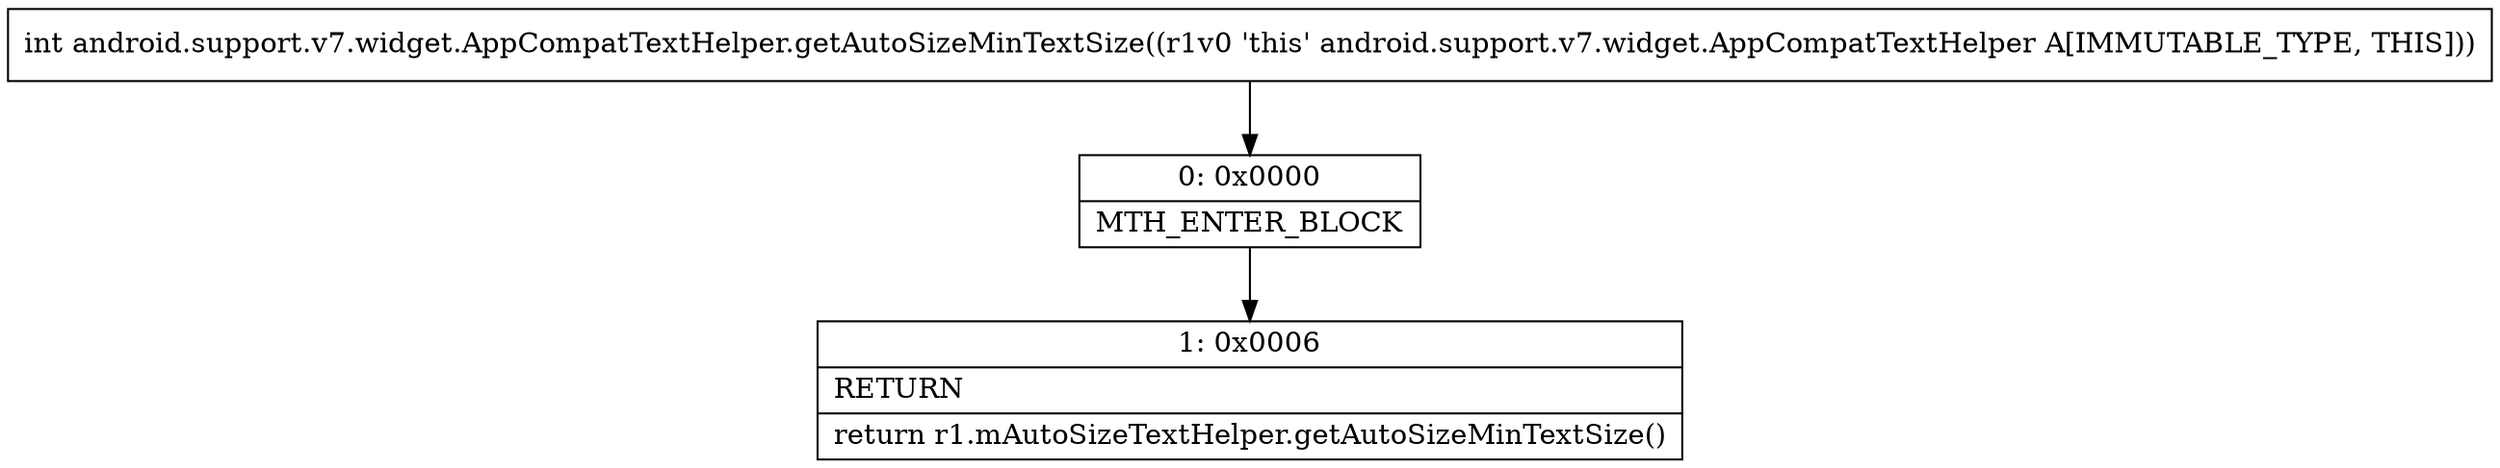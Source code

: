 digraph "CFG forandroid.support.v7.widget.AppCompatTextHelper.getAutoSizeMinTextSize()I" {
Node_0 [shape=record,label="{0\:\ 0x0000|MTH_ENTER_BLOCK\l}"];
Node_1 [shape=record,label="{1\:\ 0x0006|RETURN\l|return r1.mAutoSizeTextHelper.getAutoSizeMinTextSize()\l}"];
MethodNode[shape=record,label="{int android.support.v7.widget.AppCompatTextHelper.getAutoSizeMinTextSize((r1v0 'this' android.support.v7.widget.AppCompatTextHelper A[IMMUTABLE_TYPE, THIS])) }"];
MethodNode -> Node_0;
Node_0 -> Node_1;
}

